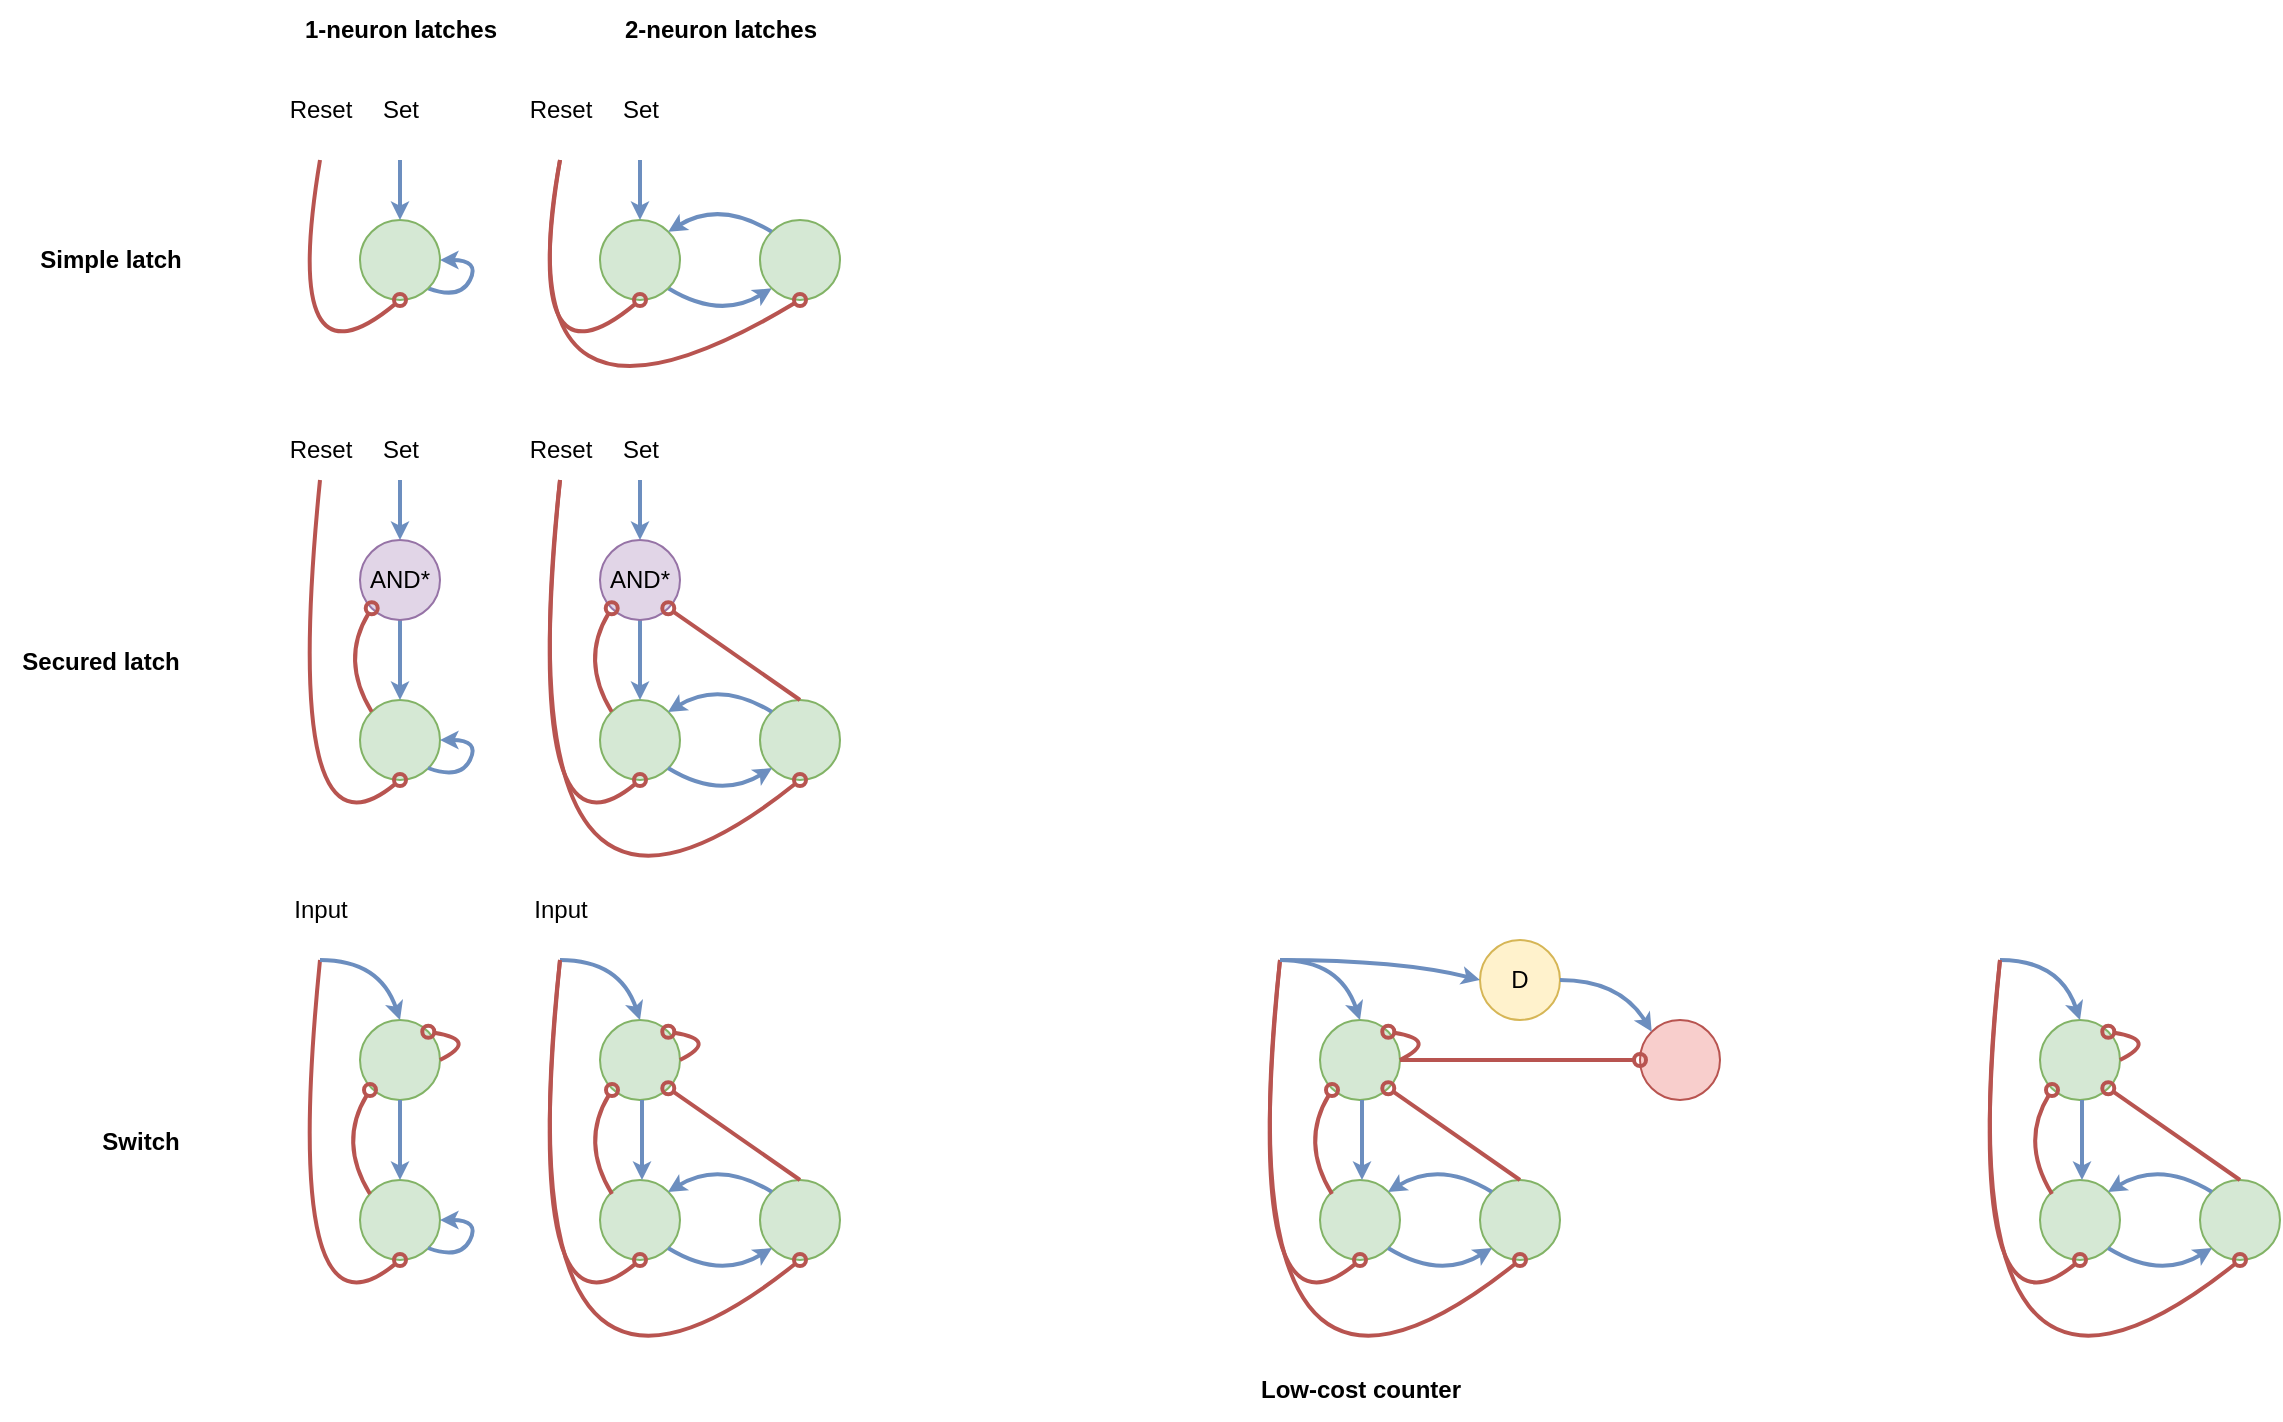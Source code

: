 <mxfile version="21.7.5" type="device">
  <diagram name="Página-1" id="0Dwf-jbBqa057_mnbpEU">
    <mxGraphModel dx="1816" dy="582" grid="1" gridSize="10" guides="1" tooltips="1" connect="1" arrows="1" fold="1" page="1" pageScale="1" pageWidth="827" pageHeight="1169" math="0" shadow="0">
      <root>
        <mxCell id="0" />
        <mxCell id="1" parent="0" />
        <mxCell id="NbS3_ZISwpHFExzpMKtS-15" style="edgeStyle=none;orthogonalLoop=1;jettySize=auto;html=1;fontSize=17;startArrow=none;startFill=0;endArrow=classic;endFill=1;endSize=3;strokeColor=#6c8ebf;strokeWidth=2;fillColor=#dae8fc;entryX=1;entryY=0.5;entryDx=0;entryDy=0;exitX=1;exitY=1;exitDx=0;exitDy=0;curved=1;startSize=3;" parent="1" source="NbS3_ZISwpHFExzpMKtS-14" target="NbS3_ZISwpHFExzpMKtS-14" edge="1">
          <mxGeometry relative="1" as="geometry">
            <mxPoint x="180" y="180" as="targetPoint" />
            <mxPoint x="221" y="140" as="sourcePoint" />
            <Array as="points">
              <mxPoint x="170" y="160" />
              <mxPoint x="180" y="140" />
            </Array>
          </mxGeometry>
        </mxCell>
        <mxCell id="NbS3_ZISwpHFExzpMKtS-4" value="1-neuron latches" style="text;html=1;align=center;verticalAlign=middle;resizable=0;points=[];autosize=1;strokeColor=none;fillColor=none;fontStyle=1" parent="1" vertex="1">
          <mxGeometry x="80" y="10" width="120" height="30" as="geometry" />
        </mxCell>
        <mxCell id="NbS3_ZISwpHFExzpMKtS-14" value="" style="ellipse;whiteSpace=wrap;html=1;aspect=fixed;fillColor=#d5e8d4;strokeColor=#82b366;" parent="1" vertex="1">
          <mxGeometry x="120" y="120" width="40" height="40" as="geometry" />
        </mxCell>
        <mxCell id="NbS3_ZISwpHFExzpMKtS-16" style="edgeStyle=none;orthogonalLoop=1;jettySize=auto;html=1;fontSize=17;startArrow=none;startFill=0;endArrow=classic;endFill=1;endSize=3;strokeColor=#6c8ebf;strokeWidth=2;fillColor=#dae8fc;curved=1;startSize=3;entryX=0.5;entryY=0;entryDx=0;entryDy=0;" parent="1" target="NbS3_ZISwpHFExzpMKtS-14" edge="1">
          <mxGeometry relative="1" as="geometry">
            <mxPoint x="100" y="130" as="targetPoint" />
            <mxPoint x="140" y="90" as="sourcePoint" />
          </mxGeometry>
        </mxCell>
        <mxCell id="NbS3_ZISwpHFExzpMKtS-17" value="Simple latch" style="text;html=1;align=center;verticalAlign=middle;resizable=0;points=[];autosize=1;strokeColor=none;fillColor=none;fontStyle=1" parent="1" vertex="1">
          <mxGeometry x="-50" y="125" width="90" height="30" as="geometry" />
        </mxCell>
        <mxCell id="NbS3_ZISwpHFExzpMKtS-18" style="edgeStyle=none;orthogonalLoop=1;jettySize=auto;html=1;fontSize=17;startArrow=none;startFill=0;endArrow=classic;endFill=1;endSize=3;strokeColor=#6c8ebf;strokeWidth=2;fillColor=#dae8fc;entryX=0;entryY=1;entryDx=0;entryDy=0;exitX=1;exitY=1;exitDx=0;exitDy=0;curved=1;startSize=3;" parent="1" source="NbS3_ZISwpHFExzpMKtS-19" target="NbS3_ZISwpHFExzpMKtS-21" edge="1">
          <mxGeometry relative="1" as="geometry">
            <mxPoint x="300" y="180" as="targetPoint" />
            <mxPoint x="341" y="140" as="sourcePoint" />
            <Array as="points">
              <mxPoint x="300" y="170" />
            </Array>
          </mxGeometry>
        </mxCell>
        <mxCell id="NbS3_ZISwpHFExzpMKtS-19" value="" style="ellipse;whiteSpace=wrap;html=1;aspect=fixed;fillColor=#d5e8d4;strokeColor=#82b366;" parent="1" vertex="1">
          <mxGeometry x="240" y="120" width="40" height="40" as="geometry" />
        </mxCell>
        <mxCell id="NbS3_ZISwpHFExzpMKtS-20" style="edgeStyle=none;orthogonalLoop=1;jettySize=auto;html=1;fontSize=17;startArrow=none;startFill=0;endArrow=classic;endFill=1;endSize=3;strokeColor=#6c8ebf;strokeWidth=2;fillColor=#dae8fc;curved=1;startSize=3;entryX=0.5;entryY=0;entryDx=0;entryDy=0;" parent="1" target="NbS3_ZISwpHFExzpMKtS-19" edge="1">
          <mxGeometry relative="1" as="geometry">
            <mxPoint x="220" y="130" as="targetPoint" />
            <mxPoint x="260" y="90" as="sourcePoint" />
          </mxGeometry>
        </mxCell>
        <mxCell id="NbS3_ZISwpHFExzpMKtS-21" value="" style="ellipse;whiteSpace=wrap;html=1;aspect=fixed;fillColor=#d5e8d4;strokeColor=#82b366;" parent="1" vertex="1">
          <mxGeometry x="320" y="120" width="40" height="40" as="geometry" />
        </mxCell>
        <mxCell id="NbS3_ZISwpHFExzpMKtS-22" style="edgeStyle=none;orthogonalLoop=1;jettySize=auto;html=1;fontSize=17;startArrow=none;startFill=0;endArrow=classic;endFill=1;endSize=3;strokeColor=#6c8ebf;strokeWidth=2;fillColor=#dae8fc;entryX=1;entryY=0;entryDx=0;entryDy=0;exitX=0;exitY=0;exitDx=0;exitDy=0;curved=1;startSize=3;" parent="1" source="NbS3_ZISwpHFExzpMKtS-21" target="NbS3_ZISwpHFExzpMKtS-19" edge="1">
          <mxGeometry relative="1" as="geometry">
            <mxPoint x="336" y="164" as="targetPoint" />
            <mxPoint x="284" y="164" as="sourcePoint" />
            <Array as="points">
              <mxPoint x="300" y="110" />
            </Array>
          </mxGeometry>
        </mxCell>
        <mxCell id="NbS3_ZISwpHFExzpMKtS-23" value="2-neuron latches" style="text;html=1;align=center;verticalAlign=middle;resizable=0;points=[];autosize=1;strokeColor=none;fillColor=none;fontStyle=1" parent="1" vertex="1">
          <mxGeometry x="240" y="10" width="120" height="30" as="geometry" />
        </mxCell>
        <mxCell id="NbS3_ZISwpHFExzpMKtS-24" value="Secured latch" style="text;html=1;align=center;verticalAlign=middle;resizable=0;points=[];autosize=1;strokeColor=none;fillColor=none;fontStyle=1" parent="1" vertex="1">
          <mxGeometry x="-60" y="326" width="100" height="30" as="geometry" />
        </mxCell>
        <mxCell id="NbS3_ZISwpHFExzpMKtS-34" value="" style="ellipse;whiteSpace=wrap;html=1;aspect=fixed;fillColor=#d5e8d4;strokeColor=#82b366;" parent="1" vertex="1">
          <mxGeometry x="240" y="360" width="40" height="40" as="geometry" />
        </mxCell>
        <mxCell id="NbS3_ZISwpHFExzpMKtS-35" style="edgeStyle=none;orthogonalLoop=1;jettySize=auto;html=1;fontSize=17;startArrow=none;startFill=0;endArrow=oval;endFill=0;endSize=6;strokeColor=#b85450;strokeWidth=2;fillColor=#f8cecc;curved=1;startSize=3;entryX=0.5;entryY=1;entryDx=0;entryDy=0;" parent="1" target="NbS3_ZISwpHFExzpMKtS-34" edge="1">
          <mxGeometry relative="1" as="geometry">
            <mxPoint x="270" y="290" as="targetPoint" />
            <mxPoint x="220" y="250" as="sourcePoint" />
            <Array as="points">
              <mxPoint x="200" y="450" />
            </Array>
          </mxGeometry>
        </mxCell>
        <mxCell id="NbS3_ZISwpHFExzpMKtS-36" style="edgeStyle=none;orthogonalLoop=1;jettySize=auto;html=1;fontSize=17;startArrow=none;startFill=0;endArrow=classic;endFill=1;endSize=3;strokeColor=#6c8ebf;strokeWidth=2;fillColor=#dae8fc;entryX=0.5;entryY=0;entryDx=0;entryDy=0;exitX=0.5;exitY=1;exitDx=0;exitDy=0;curved=1;startSize=3;" parent="1" source="NbS3_ZISwpHFExzpMKtS-37" target="NbS3_ZISwpHFExzpMKtS-34" edge="1">
          <mxGeometry relative="1" as="geometry">
            <mxPoint x="300" y="340" as="targetPoint" />
            <mxPoint x="341" y="300" as="sourcePoint" />
          </mxGeometry>
        </mxCell>
        <mxCell id="NbS3_ZISwpHFExzpMKtS-37" value="AND*" style="ellipse;whiteSpace=wrap;html=1;aspect=fixed;fillColor=#e1d5e7;strokeColor=#9673a6;" parent="1" vertex="1">
          <mxGeometry x="240" y="280" width="40" height="40" as="geometry" />
        </mxCell>
        <mxCell id="NbS3_ZISwpHFExzpMKtS-38" style="edgeStyle=none;orthogonalLoop=1;jettySize=auto;html=1;fontSize=17;startArrow=none;startFill=0;endArrow=classic;endFill=1;endSize=3;strokeColor=#6c8ebf;strokeWidth=2;fillColor=#dae8fc;curved=1;startSize=3;entryX=0.5;entryY=0;entryDx=0;entryDy=0;" parent="1" target="NbS3_ZISwpHFExzpMKtS-37" edge="1">
          <mxGeometry relative="1" as="geometry">
            <mxPoint x="220" y="290" as="targetPoint" />
            <mxPoint x="260" y="250" as="sourcePoint" />
          </mxGeometry>
        </mxCell>
        <mxCell id="NbS3_ZISwpHFExzpMKtS-39" style="edgeStyle=none;orthogonalLoop=1;jettySize=auto;html=1;fontSize=17;startArrow=none;startFill=0;endArrow=oval;endFill=0;endSize=6;strokeColor=#b85450;strokeWidth=2;fillColor=#f8cecc;curved=1;startSize=3;entryX=0;entryY=1;entryDx=0;entryDy=0;exitX=0;exitY=0;exitDx=0;exitDy=0;" parent="1" source="NbS3_ZISwpHFExzpMKtS-34" target="NbS3_ZISwpHFExzpMKtS-37" edge="1">
          <mxGeometry relative="1" as="geometry">
            <mxPoint x="250" y="390" as="targetPoint" />
            <mxPoint x="270" y="260" as="sourcePoint" />
            <Array as="points">
              <mxPoint x="230" y="340" />
            </Array>
          </mxGeometry>
        </mxCell>
        <mxCell id="NbS3_ZISwpHFExzpMKtS-41" value="Reset" style="text;html=1;align=center;verticalAlign=middle;resizable=0;points=[];autosize=1;strokeColor=none;fillColor=none;" parent="1" vertex="1">
          <mxGeometry x="195" y="220" width="50" height="30" as="geometry" />
        </mxCell>
        <mxCell id="NbS3_ZISwpHFExzpMKtS-42" value="Set" style="text;html=1;align=center;verticalAlign=middle;resizable=0;points=[];autosize=1;strokeColor=none;fillColor=none;" parent="1" vertex="1">
          <mxGeometry x="240" y="220" width="40" height="30" as="geometry" />
        </mxCell>
        <mxCell id="NbS3_ZISwpHFExzpMKtS-43" value="" style="ellipse;whiteSpace=wrap;html=1;aspect=fixed;fillColor=#d5e8d4;strokeColor=#82b366;" parent="1" vertex="1">
          <mxGeometry x="320" y="360" width="40" height="40" as="geometry" />
        </mxCell>
        <mxCell id="NbS3_ZISwpHFExzpMKtS-44" style="edgeStyle=none;orthogonalLoop=1;jettySize=auto;html=1;fontSize=17;startArrow=none;startFill=0;endArrow=classic;endFill=1;endSize=3;strokeColor=#6c8ebf;strokeWidth=2;fillColor=#dae8fc;entryX=0;entryY=1;entryDx=0;entryDy=0;exitX=1;exitY=1;exitDx=0;exitDy=0;curved=1;startSize=3;" parent="1" edge="1">
          <mxGeometry relative="1" as="geometry">
            <mxPoint x="326" y="394" as="targetPoint" />
            <mxPoint x="274" y="394" as="sourcePoint" />
            <Array as="points">
              <mxPoint x="300" y="410" />
            </Array>
          </mxGeometry>
        </mxCell>
        <mxCell id="NbS3_ZISwpHFExzpMKtS-45" style="edgeStyle=none;orthogonalLoop=1;jettySize=auto;html=1;fontSize=17;startArrow=none;startFill=0;endArrow=classic;endFill=1;endSize=3;strokeColor=#6c8ebf;strokeWidth=2;fillColor=#dae8fc;entryX=1;entryY=0;entryDx=0;entryDy=0;exitX=0;exitY=0;exitDx=0;exitDy=0;curved=1;startSize=3;" parent="1" edge="1">
          <mxGeometry relative="1" as="geometry">
            <mxPoint x="274" y="366" as="targetPoint" />
            <mxPoint x="326" y="366" as="sourcePoint" />
            <Array as="points">
              <mxPoint x="300" y="350" />
            </Array>
          </mxGeometry>
        </mxCell>
        <mxCell id="NbS3_ZISwpHFExzpMKtS-46" style="edgeStyle=none;orthogonalLoop=1;jettySize=auto;html=1;fontSize=17;startArrow=none;startFill=0;endArrow=oval;endFill=0;endSize=6;strokeColor=#b85450;strokeWidth=2;fillColor=#f8cecc;curved=1;startSize=3;entryX=0.5;entryY=1;entryDx=0;entryDy=0;" parent="1" target="NbS3_ZISwpHFExzpMKtS-43" edge="1">
          <mxGeometry relative="1" as="geometry">
            <mxPoint x="270" y="410" as="targetPoint" />
            <mxPoint x="220" y="250" as="sourcePoint" />
            <Array as="points">
              <mxPoint x="190" y="520" />
            </Array>
          </mxGeometry>
        </mxCell>
        <mxCell id="NbS3_ZISwpHFExzpMKtS-47" style="edgeStyle=none;orthogonalLoop=1;jettySize=auto;html=1;fontSize=17;startArrow=none;startFill=0;endArrow=oval;endFill=0;endSize=6;strokeColor=#b85450;strokeWidth=2;fillColor=#f8cecc;curved=1;startSize=3;entryX=1;entryY=1;entryDx=0;entryDy=0;exitX=0.5;exitY=0;exitDx=0;exitDy=0;" parent="1" source="NbS3_ZISwpHFExzpMKtS-43" target="NbS3_ZISwpHFExzpMKtS-37" edge="1">
          <mxGeometry relative="1" as="geometry">
            <mxPoint x="256" y="324" as="targetPoint" />
            <mxPoint x="256" y="376" as="sourcePoint" />
          </mxGeometry>
        </mxCell>
        <mxCell id="NbS3_ZISwpHFExzpMKtS-48" value="" style="ellipse;whiteSpace=wrap;html=1;aspect=fixed;fillColor=#d5e8d4;strokeColor=#82b366;" parent="1" vertex="1">
          <mxGeometry x="120" y="360" width="40" height="40" as="geometry" />
        </mxCell>
        <mxCell id="NbS3_ZISwpHFExzpMKtS-49" style="edgeStyle=none;orthogonalLoop=1;jettySize=auto;html=1;fontSize=17;startArrow=none;startFill=0;endArrow=oval;endFill=0;endSize=6;strokeColor=#b85450;strokeWidth=2;fillColor=#f8cecc;curved=1;startSize=3;entryX=0.5;entryY=1;entryDx=0;entryDy=0;" parent="1" target="NbS3_ZISwpHFExzpMKtS-48" edge="1">
          <mxGeometry relative="1" as="geometry">
            <mxPoint x="150" y="290" as="targetPoint" />
            <mxPoint x="100" y="250" as="sourcePoint" />
            <Array as="points">
              <mxPoint x="80" y="450" />
            </Array>
          </mxGeometry>
        </mxCell>
        <mxCell id="NbS3_ZISwpHFExzpMKtS-50" style="edgeStyle=none;orthogonalLoop=1;jettySize=auto;html=1;fontSize=17;startArrow=none;startFill=0;endArrow=classic;endFill=1;endSize=3;strokeColor=#6c8ebf;strokeWidth=2;fillColor=#dae8fc;entryX=0.5;entryY=0;entryDx=0;entryDy=0;exitX=0.5;exitY=1;exitDx=0;exitDy=0;curved=1;startSize=3;" parent="1" source="NbS3_ZISwpHFExzpMKtS-51" target="NbS3_ZISwpHFExzpMKtS-48" edge="1">
          <mxGeometry relative="1" as="geometry">
            <mxPoint x="180" y="340" as="targetPoint" />
            <mxPoint x="221" y="300" as="sourcePoint" />
          </mxGeometry>
        </mxCell>
        <mxCell id="NbS3_ZISwpHFExzpMKtS-51" value="AND*" style="ellipse;whiteSpace=wrap;html=1;aspect=fixed;fillColor=#e1d5e7;strokeColor=#9673a6;" parent="1" vertex="1">
          <mxGeometry x="120" y="280" width="40" height="40" as="geometry" />
        </mxCell>
        <mxCell id="NbS3_ZISwpHFExzpMKtS-52" style="edgeStyle=none;orthogonalLoop=1;jettySize=auto;html=1;fontSize=17;startArrow=none;startFill=0;endArrow=classic;endFill=1;endSize=3;strokeColor=#6c8ebf;strokeWidth=2;fillColor=#dae8fc;curved=1;startSize=3;entryX=0.5;entryY=0;entryDx=0;entryDy=0;" parent="1" target="NbS3_ZISwpHFExzpMKtS-51" edge="1">
          <mxGeometry relative="1" as="geometry">
            <mxPoint x="100" y="290" as="targetPoint" />
            <mxPoint x="140" y="250" as="sourcePoint" />
          </mxGeometry>
        </mxCell>
        <mxCell id="NbS3_ZISwpHFExzpMKtS-53" style="edgeStyle=none;orthogonalLoop=1;jettySize=auto;html=1;fontSize=17;startArrow=none;startFill=0;endArrow=oval;endFill=0;endSize=6;strokeColor=#b85450;strokeWidth=2;fillColor=#f8cecc;curved=1;startSize=3;entryX=0;entryY=1;entryDx=0;entryDy=0;exitX=0;exitY=0;exitDx=0;exitDy=0;" parent="1" source="NbS3_ZISwpHFExzpMKtS-48" target="NbS3_ZISwpHFExzpMKtS-51" edge="1">
          <mxGeometry relative="1" as="geometry">
            <mxPoint x="130" y="390" as="targetPoint" />
            <mxPoint x="150" y="260" as="sourcePoint" />
            <Array as="points">
              <mxPoint x="110" y="340" />
            </Array>
          </mxGeometry>
        </mxCell>
        <mxCell id="NbS3_ZISwpHFExzpMKtS-54" value="Reset" style="text;html=1;align=center;verticalAlign=middle;resizable=0;points=[];autosize=1;strokeColor=none;fillColor=none;" parent="1" vertex="1">
          <mxGeometry x="75" y="220" width="50" height="30" as="geometry" />
        </mxCell>
        <mxCell id="NbS3_ZISwpHFExzpMKtS-55" value="Set" style="text;html=1;align=center;verticalAlign=middle;resizable=0;points=[];autosize=1;strokeColor=none;fillColor=none;" parent="1" vertex="1">
          <mxGeometry x="120" y="220" width="40" height="30" as="geometry" />
        </mxCell>
        <mxCell id="NbS3_ZISwpHFExzpMKtS-58" value="Reset" style="text;html=1;align=center;verticalAlign=middle;resizable=0;points=[];autosize=1;strokeColor=none;fillColor=none;" parent="1" vertex="1">
          <mxGeometry x="195" y="50" width="50" height="30" as="geometry" />
        </mxCell>
        <mxCell id="NbS3_ZISwpHFExzpMKtS-59" value="Set" style="text;html=1;align=center;verticalAlign=middle;resizable=0;points=[];autosize=1;strokeColor=none;fillColor=none;" parent="1" vertex="1">
          <mxGeometry x="240" y="50" width="40" height="30" as="geometry" />
        </mxCell>
        <mxCell id="NbS3_ZISwpHFExzpMKtS-60" value="Reset" style="text;html=1;align=center;verticalAlign=middle;resizable=0;points=[];autosize=1;strokeColor=none;fillColor=none;" parent="1" vertex="1">
          <mxGeometry x="75" y="50" width="50" height="30" as="geometry" />
        </mxCell>
        <mxCell id="NbS3_ZISwpHFExzpMKtS-61" value="Set" style="text;html=1;align=center;verticalAlign=middle;resizable=0;points=[];autosize=1;strokeColor=none;fillColor=none;" parent="1" vertex="1">
          <mxGeometry x="120" y="50" width="40" height="30" as="geometry" />
        </mxCell>
        <mxCell id="NbS3_ZISwpHFExzpMKtS-62" style="edgeStyle=none;orthogonalLoop=1;jettySize=auto;html=1;fontSize=17;startArrow=none;startFill=0;endArrow=oval;endFill=0;endSize=6;strokeColor=#b85450;strokeWidth=2;fillColor=#f8cecc;curved=1;startSize=3;entryX=0.5;entryY=1;entryDx=0;entryDy=0;" parent="1" edge="1">
          <mxGeometry relative="1" as="geometry">
            <mxPoint x="260" y="160" as="targetPoint" />
            <mxPoint x="220" y="90" as="sourcePoint" />
            <Array as="points">
              <mxPoint x="200" y="210" />
            </Array>
          </mxGeometry>
        </mxCell>
        <mxCell id="NbS3_ZISwpHFExzpMKtS-63" style="edgeStyle=none;orthogonalLoop=1;jettySize=auto;html=1;fontSize=17;startArrow=none;startFill=0;endArrow=oval;endFill=0;endSize=6;strokeColor=#b85450;strokeWidth=2;fillColor=#f8cecc;curved=1;startSize=3;entryX=0.5;entryY=1;entryDx=0;entryDy=0;" parent="1" edge="1">
          <mxGeometry relative="1" as="geometry">
            <mxPoint x="340" y="160" as="targetPoint" />
            <mxPoint x="220" y="90" as="sourcePoint" />
            <Array as="points">
              <mxPoint x="190" y="250" />
            </Array>
          </mxGeometry>
        </mxCell>
        <mxCell id="NbS3_ZISwpHFExzpMKtS-64" style="edgeStyle=none;orthogonalLoop=1;jettySize=auto;html=1;fontSize=17;startArrow=none;startFill=0;endArrow=oval;endFill=0;endSize=6;strokeColor=#b85450;strokeWidth=2;fillColor=#f8cecc;curved=1;startSize=3;entryX=0.5;entryY=1;entryDx=0;entryDy=0;" parent="1" edge="1">
          <mxGeometry relative="1" as="geometry">
            <mxPoint x="140" y="160" as="targetPoint" />
            <mxPoint x="100" y="90" as="sourcePoint" />
            <Array as="points">
              <mxPoint x="80" y="210" />
            </Array>
          </mxGeometry>
        </mxCell>
        <mxCell id="NbS3_ZISwpHFExzpMKtS-65" style="edgeStyle=none;orthogonalLoop=1;jettySize=auto;html=1;fontSize=17;startArrow=none;startFill=0;endArrow=classic;endFill=1;endSize=3;strokeColor=#6c8ebf;strokeWidth=2;fillColor=#dae8fc;entryX=1;entryY=0.5;entryDx=0;entryDy=0;exitX=1;exitY=1;exitDx=0;exitDy=0;curved=1;startSize=3;" parent="1" edge="1">
          <mxGeometry relative="1" as="geometry">
            <mxPoint x="160" y="380" as="targetPoint" />
            <mxPoint x="154" y="394" as="sourcePoint" />
            <Array as="points">
              <mxPoint x="170" y="400" />
              <mxPoint x="180" y="380" />
            </Array>
          </mxGeometry>
        </mxCell>
        <mxCell id="NbS3_ZISwpHFExzpMKtS-66" value="" style="ellipse;whiteSpace=wrap;html=1;aspect=fixed;fillColor=#d5e8d4;strokeColor=#82b366;" parent="1" vertex="1">
          <mxGeometry x="120" y="520" width="40" height="40" as="geometry" />
        </mxCell>
        <mxCell id="NbS3_ZISwpHFExzpMKtS-67" value="" style="ellipse;whiteSpace=wrap;html=1;aspect=fixed;fillColor=#d5e8d4;strokeColor=#82b366;" parent="1" vertex="1">
          <mxGeometry x="120" y="600" width="40" height="40" as="geometry" />
        </mxCell>
        <mxCell id="NbS3_ZISwpHFExzpMKtS-68" value="Switch" style="text;html=1;align=center;verticalAlign=middle;resizable=0;points=[];autosize=1;strokeColor=none;fillColor=none;fontStyle=1" parent="1" vertex="1">
          <mxGeometry x="-20" y="566" width="60" height="30" as="geometry" />
        </mxCell>
        <mxCell id="NbS3_ZISwpHFExzpMKtS-69" style="edgeStyle=none;orthogonalLoop=1;jettySize=auto;html=1;fontSize=17;startArrow=none;startFill=0;endArrow=oval;endFill=0;endSize=6;strokeColor=#b85450;strokeWidth=2;fillColor=#f8cecc;curved=1;startSize=3;entryX=0.5;entryY=1;entryDx=0;entryDy=0;" parent="1" edge="1">
          <mxGeometry relative="1" as="geometry">
            <mxPoint x="140" y="640" as="targetPoint" />
            <mxPoint x="100" y="490" as="sourcePoint" />
            <Array as="points">
              <mxPoint x="80" y="690" />
            </Array>
          </mxGeometry>
        </mxCell>
        <mxCell id="NbS3_ZISwpHFExzpMKtS-70" style="edgeStyle=none;orthogonalLoop=1;jettySize=auto;html=1;fontSize=17;startArrow=none;startFill=0;endArrow=classic;endFill=1;endSize=3;strokeColor=#6c8ebf;strokeWidth=2;fillColor=#dae8fc;entryX=0.5;entryY=0;entryDx=0;entryDy=0;curved=1;startSize=3;" parent="1" target="NbS3_ZISwpHFExzpMKtS-66" edge="1">
          <mxGeometry relative="1" as="geometry">
            <mxPoint x="150" y="370" as="targetPoint" />
            <mxPoint x="100" y="490" as="sourcePoint" />
            <Array as="points">
              <mxPoint x="130" y="490" />
            </Array>
          </mxGeometry>
        </mxCell>
        <mxCell id="NbS3_ZISwpHFExzpMKtS-71" value="Input" style="text;html=1;align=center;verticalAlign=middle;resizable=0;points=[];autosize=1;strokeColor=none;fillColor=none;" parent="1" vertex="1">
          <mxGeometry x="75" y="450" width="50" height="30" as="geometry" />
        </mxCell>
        <mxCell id="NbS3_ZISwpHFExzpMKtS-75" style="edgeStyle=none;orthogonalLoop=1;jettySize=auto;html=1;fontSize=17;startArrow=none;startFill=0;endArrow=oval;endFill=0;endSize=6;strokeColor=#b85450;strokeWidth=2;fillColor=#f8cecc;entryX=1;entryY=0;entryDx=0;entryDy=0;curved=1;startSize=3;exitX=1;exitY=0.5;exitDx=0;exitDy=0;" parent="1" source="NbS3_ZISwpHFExzpMKtS-66" target="NbS3_ZISwpHFExzpMKtS-66" edge="1">
          <mxGeometry relative="1" as="geometry">
            <mxPoint x="164" y="564" as="targetPoint" />
            <mxPoint x="164" y="616" as="sourcePoint" />
            <Array as="points">
              <mxPoint x="180" y="530" />
            </Array>
          </mxGeometry>
        </mxCell>
        <mxCell id="NbS3_ZISwpHFExzpMKtS-100" value="" style="ellipse;whiteSpace=wrap;html=1;aspect=fixed;fillColor=#d5e8d4;strokeColor=#82b366;" parent="1" vertex="1">
          <mxGeometry x="240" y="520" width="40" height="40" as="geometry" />
        </mxCell>
        <mxCell id="NbS3_ZISwpHFExzpMKtS-101" value="" style="ellipse;whiteSpace=wrap;html=1;aspect=fixed;fillColor=#d5e8d4;strokeColor=#82b366;" parent="1" vertex="1">
          <mxGeometry x="240" y="600" width="40" height="40" as="geometry" />
        </mxCell>
        <mxCell id="NbS3_ZISwpHFExzpMKtS-102" style="edgeStyle=none;orthogonalLoop=1;jettySize=auto;html=1;fontSize=17;startArrow=none;startFill=0;endArrow=oval;endFill=0;endSize=6;strokeColor=#b85450;strokeWidth=2;fillColor=#f8cecc;curved=1;startSize=3;entryX=0.5;entryY=1;entryDx=0;entryDy=0;" parent="1" edge="1">
          <mxGeometry relative="1" as="geometry">
            <mxPoint x="260" y="640" as="targetPoint" />
            <mxPoint x="220" y="490" as="sourcePoint" />
            <Array as="points">
              <mxPoint x="200" y="690" />
            </Array>
          </mxGeometry>
        </mxCell>
        <mxCell id="NbS3_ZISwpHFExzpMKtS-103" style="edgeStyle=none;orthogonalLoop=1;jettySize=auto;html=1;fontSize=17;startArrow=none;startFill=0;endArrow=classic;endFill=1;endSize=3;strokeColor=#6c8ebf;strokeWidth=2;fillColor=#dae8fc;entryX=0.5;entryY=0;entryDx=0;entryDy=0;curved=1;startSize=3;" parent="1" target="NbS3_ZISwpHFExzpMKtS-100" edge="1">
          <mxGeometry relative="1" as="geometry">
            <mxPoint x="270" y="370" as="targetPoint" />
            <mxPoint x="220" y="490" as="sourcePoint" />
            <Array as="points">
              <mxPoint x="250" y="490" />
            </Array>
          </mxGeometry>
        </mxCell>
        <mxCell id="NbS3_ZISwpHFExzpMKtS-104" value="Input" style="text;html=1;align=center;verticalAlign=middle;resizable=0;points=[];autosize=1;strokeColor=none;fillColor=none;" parent="1" vertex="1">
          <mxGeometry x="195" y="450" width="50" height="30" as="geometry" />
        </mxCell>
        <mxCell id="NbS3_ZISwpHFExzpMKtS-107" style="edgeStyle=none;orthogonalLoop=1;jettySize=auto;html=1;fontSize=17;startArrow=none;startFill=0;endArrow=oval;endFill=0;endSize=6;strokeColor=#b85450;strokeWidth=2;fillColor=#f8cecc;entryX=1;entryY=0;entryDx=0;entryDy=0;curved=1;startSize=3;exitX=1;exitY=0.5;exitDx=0;exitDy=0;" parent="1" source="NbS3_ZISwpHFExzpMKtS-100" target="NbS3_ZISwpHFExzpMKtS-100" edge="1">
          <mxGeometry relative="1" as="geometry">
            <mxPoint x="284" y="564" as="targetPoint" />
            <mxPoint x="284" y="616" as="sourcePoint" />
            <Array as="points">
              <mxPoint x="300" y="530" />
            </Array>
          </mxGeometry>
        </mxCell>
        <mxCell id="NbS3_ZISwpHFExzpMKtS-109" value="" style="ellipse;whiteSpace=wrap;html=1;aspect=fixed;fillColor=#d5e8d4;strokeColor=#82b366;" parent="1" vertex="1">
          <mxGeometry x="320" y="600" width="40" height="40" as="geometry" />
        </mxCell>
        <mxCell id="NbS3_ZISwpHFExzpMKtS-110" style="edgeStyle=none;orthogonalLoop=1;jettySize=auto;html=1;fontSize=17;startArrow=none;startFill=0;endArrow=classic;endFill=1;endSize=3;strokeColor=#6c8ebf;strokeWidth=2;fillColor=#dae8fc;entryX=0;entryY=1;entryDx=0;entryDy=0;exitX=1;exitY=1;exitDx=0;exitDy=0;curved=1;startSize=3;" parent="1" edge="1">
          <mxGeometry relative="1" as="geometry">
            <mxPoint x="326" y="634" as="targetPoint" />
            <mxPoint x="274" y="634" as="sourcePoint" />
            <Array as="points">
              <mxPoint x="300" y="650" />
            </Array>
          </mxGeometry>
        </mxCell>
        <mxCell id="NbS3_ZISwpHFExzpMKtS-111" style="edgeStyle=none;orthogonalLoop=1;jettySize=auto;html=1;fontSize=17;startArrow=none;startFill=0;endArrow=classic;endFill=1;endSize=3;strokeColor=#6c8ebf;strokeWidth=2;fillColor=#dae8fc;entryX=1;entryY=0;entryDx=0;entryDy=0;exitX=0;exitY=0;exitDx=0;exitDy=0;curved=1;startSize=3;" parent="1" edge="1">
          <mxGeometry relative="1" as="geometry">
            <mxPoint x="274" y="606" as="targetPoint" />
            <mxPoint x="326" y="606" as="sourcePoint" />
            <Array as="points">
              <mxPoint x="300" y="590" />
            </Array>
          </mxGeometry>
        </mxCell>
        <mxCell id="NbS3_ZISwpHFExzpMKtS-113" style="edgeStyle=none;orthogonalLoop=1;jettySize=auto;html=1;fontSize=17;startArrow=none;startFill=0;endArrow=oval;endFill=0;endSize=6;strokeColor=#b85450;strokeWidth=2;fillColor=#f8cecc;curved=1;startSize=3;entryX=0.5;entryY=1;entryDx=0;entryDy=0;" parent="1" edge="1">
          <mxGeometry relative="1" as="geometry">
            <mxPoint x="340" y="640" as="targetPoint" />
            <mxPoint x="220" y="490" as="sourcePoint" />
            <Array as="points">
              <mxPoint x="190" y="760" />
            </Array>
          </mxGeometry>
        </mxCell>
        <mxCell id="NbS3_ZISwpHFExzpMKtS-115" style="edgeStyle=none;orthogonalLoop=1;jettySize=auto;html=1;fontSize=17;startArrow=none;startFill=0;endArrow=oval;endFill=0;endSize=6;strokeColor=#b85450;strokeWidth=2;fillColor=#f8cecc;curved=1;startSize=3;exitX=0.5;exitY=0;exitDx=0;exitDy=0;entryX=1;entryY=1;entryDx=0;entryDy=0;" parent="1" source="NbS3_ZISwpHFExzpMKtS-109" target="NbS3_ZISwpHFExzpMKtS-100" edge="1">
          <mxGeometry relative="1" as="geometry">
            <mxPoint x="280" y="555" as="targetPoint" />
            <mxPoint x="340" y="605" as="sourcePoint" />
          </mxGeometry>
        </mxCell>
        <mxCell id="58-XvPD9zAgrkOpVNwXc-1" style="edgeStyle=none;orthogonalLoop=1;jettySize=auto;html=1;fontSize=17;startArrow=none;startFill=0;endArrow=classic;endFill=1;endSize=3;strokeColor=#6c8ebf;strokeWidth=2;fillColor=#dae8fc;entryX=0.5;entryY=0;entryDx=0;entryDy=0;curved=1;startSize=3;exitX=0.5;exitY=1;exitDx=0;exitDy=0;" parent="1" source="NbS3_ZISwpHFExzpMKtS-66" target="NbS3_ZISwpHFExzpMKtS-67" edge="1">
          <mxGeometry relative="1" as="geometry">
            <mxPoint x="150" y="530" as="targetPoint" />
            <mxPoint x="110" y="500" as="sourcePoint" />
          </mxGeometry>
        </mxCell>
        <mxCell id="58-XvPD9zAgrkOpVNwXc-2" style="edgeStyle=none;orthogonalLoop=1;jettySize=auto;html=1;fontSize=17;startArrow=none;startFill=0;endArrow=oval;endFill=0;endSize=6;strokeColor=#b85450;strokeWidth=2;fillColor=#f8cecc;curved=1;startSize=3;entryX=0;entryY=1;entryDx=0;entryDy=0;exitX=0;exitY=0;exitDx=0;exitDy=0;" parent="1" edge="1">
          <mxGeometry relative="1" as="geometry">
            <mxPoint x="125" y="555" as="targetPoint" />
            <mxPoint x="125" y="607" as="sourcePoint" />
            <Array as="points">
              <mxPoint x="109" y="581" />
            </Array>
          </mxGeometry>
        </mxCell>
        <mxCell id="58-XvPD9zAgrkOpVNwXc-3" style="edgeStyle=none;orthogonalLoop=1;jettySize=auto;html=1;fontSize=17;startArrow=none;startFill=0;endArrow=classic;endFill=1;endSize=3;strokeColor=#6c8ebf;strokeWidth=2;fillColor=#dae8fc;entryX=0.5;entryY=0;entryDx=0;entryDy=0;curved=1;startSize=3;exitX=0.5;exitY=1;exitDx=0;exitDy=0;" parent="1" edge="1">
          <mxGeometry relative="1" as="geometry">
            <mxPoint x="261" y="600" as="targetPoint" />
            <mxPoint x="261" y="560" as="sourcePoint" />
          </mxGeometry>
        </mxCell>
        <mxCell id="58-XvPD9zAgrkOpVNwXc-4" style="edgeStyle=none;orthogonalLoop=1;jettySize=auto;html=1;fontSize=17;startArrow=none;startFill=0;endArrow=oval;endFill=0;endSize=6;strokeColor=#b85450;strokeWidth=2;fillColor=#f8cecc;curved=1;startSize=3;entryX=0;entryY=1;entryDx=0;entryDy=0;exitX=0;exitY=0;exitDx=0;exitDy=0;" parent="1" edge="1">
          <mxGeometry relative="1" as="geometry">
            <mxPoint x="246" y="555" as="targetPoint" />
            <mxPoint x="246" y="607" as="sourcePoint" />
            <Array as="points">
              <mxPoint x="230" y="581" />
            </Array>
          </mxGeometry>
        </mxCell>
        <mxCell id="58-XvPD9zAgrkOpVNwXc-5" style="edgeStyle=none;orthogonalLoop=1;jettySize=auto;html=1;fontSize=17;startArrow=none;startFill=0;endArrow=classic;endFill=1;endSize=3;strokeColor=#6c8ebf;strokeWidth=2;fillColor=#dae8fc;entryX=1;entryY=0.5;entryDx=0;entryDy=0;exitX=1;exitY=1;exitDx=0;exitDy=0;curved=1;startSize=3;" parent="1" edge="1">
          <mxGeometry relative="1" as="geometry">
            <mxPoint x="160" y="620" as="targetPoint" />
            <mxPoint x="154" y="634" as="sourcePoint" />
            <Array as="points">
              <mxPoint x="170" y="640" />
              <mxPoint x="180" y="620" />
            </Array>
          </mxGeometry>
        </mxCell>
        <mxCell id="xseH3WpRIVT7cUCqra8l-2" value="Low-cost counter" style="text;html=1;align=center;verticalAlign=middle;resizable=0;points=[];autosize=1;strokeColor=none;fillColor=none;fontStyle=1" vertex="1" parent="1">
          <mxGeometry x="560" y="690" width="120" height="30" as="geometry" />
        </mxCell>
        <mxCell id="xseH3WpRIVT7cUCqra8l-25" value="" style="ellipse;whiteSpace=wrap;html=1;aspect=fixed;fillColor=#d5e8d4;strokeColor=#82b366;" vertex="1" parent="1">
          <mxGeometry x="600" y="520" width="40" height="40" as="geometry" />
        </mxCell>
        <mxCell id="xseH3WpRIVT7cUCqra8l-26" value="" style="ellipse;whiteSpace=wrap;html=1;aspect=fixed;fillColor=#d5e8d4;strokeColor=#82b366;" vertex="1" parent="1">
          <mxGeometry x="600" y="600" width="40" height="40" as="geometry" />
        </mxCell>
        <mxCell id="xseH3WpRIVT7cUCqra8l-27" style="edgeStyle=none;orthogonalLoop=1;jettySize=auto;html=1;fontSize=17;startArrow=none;startFill=0;endArrow=oval;endFill=0;endSize=6;strokeColor=#b85450;strokeWidth=2;fillColor=#f8cecc;curved=1;startSize=3;entryX=0.5;entryY=1;entryDx=0;entryDy=0;" edge="1" parent="1">
          <mxGeometry relative="1" as="geometry">
            <mxPoint x="620" y="640" as="targetPoint" />
            <mxPoint x="580" y="490" as="sourcePoint" />
            <Array as="points">
              <mxPoint x="560" y="690" />
            </Array>
          </mxGeometry>
        </mxCell>
        <mxCell id="xseH3WpRIVT7cUCqra8l-28" style="edgeStyle=none;orthogonalLoop=1;jettySize=auto;html=1;fontSize=17;startArrow=none;startFill=0;endArrow=classic;endFill=1;endSize=3;strokeColor=#6c8ebf;strokeWidth=2;fillColor=#dae8fc;entryX=0.5;entryY=0;entryDx=0;entryDy=0;curved=1;startSize=3;" edge="1" parent="1" target="xseH3WpRIVT7cUCqra8l-25">
          <mxGeometry relative="1" as="geometry">
            <mxPoint x="630" y="370" as="targetPoint" />
            <mxPoint x="580" y="490" as="sourcePoint" />
            <Array as="points">
              <mxPoint x="610" y="490" />
            </Array>
          </mxGeometry>
        </mxCell>
        <mxCell id="xseH3WpRIVT7cUCqra8l-30" style="edgeStyle=none;orthogonalLoop=1;jettySize=auto;html=1;fontSize=17;startArrow=none;startFill=0;endArrow=oval;endFill=0;endSize=6;strokeColor=#b85450;strokeWidth=2;fillColor=#f8cecc;entryX=1;entryY=0;entryDx=0;entryDy=0;curved=1;startSize=3;exitX=1;exitY=0.5;exitDx=0;exitDy=0;" edge="1" parent="1" source="xseH3WpRIVT7cUCqra8l-25" target="xseH3WpRIVT7cUCqra8l-25">
          <mxGeometry relative="1" as="geometry">
            <mxPoint x="644" y="564" as="targetPoint" />
            <mxPoint x="644" y="616" as="sourcePoint" />
            <Array as="points">
              <mxPoint x="660" y="530" />
            </Array>
          </mxGeometry>
        </mxCell>
        <mxCell id="xseH3WpRIVT7cUCqra8l-31" value="" style="ellipse;whiteSpace=wrap;html=1;aspect=fixed;fillColor=#d5e8d4;strokeColor=#82b366;" vertex="1" parent="1">
          <mxGeometry x="680" y="600" width="40" height="40" as="geometry" />
        </mxCell>
        <mxCell id="xseH3WpRIVT7cUCqra8l-32" style="edgeStyle=none;orthogonalLoop=1;jettySize=auto;html=1;fontSize=17;startArrow=none;startFill=0;endArrow=classic;endFill=1;endSize=3;strokeColor=#6c8ebf;strokeWidth=2;fillColor=#dae8fc;entryX=0;entryY=1;entryDx=0;entryDy=0;exitX=1;exitY=1;exitDx=0;exitDy=0;curved=1;startSize=3;" edge="1" parent="1">
          <mxGeometry relative="1" as="geometry">
            <mxPoint x="686" y="634" as="targetPoint" />
            <mxPoint x="634" y="634" as="sourcePoint" />
            <Array as="points">
              <mxPoint x="660" y="650" />
            </Array>
          </mxGeometry>
        </mxCell>
        <mxCell id="xseH3WpRIVT7cUCqra8l-33" style="edgeStyle=none;orthogonalLoop=1;jettySize=auto;html=1;fontSize=17;startArrow=none;startFill=0;endArrow=classic;endFill=1;endSize=3;strokeColor=#6c8ebf;strokeWidth=2;fillColor=#dae8fc;entryX=1;entryY=0;entryDx=0;entryDy=0;exitX=0;exitY=0;exitDx=0;exitDy=0;curved=1;startSize=3;" edge="1" parent="1">
          <mxGeometry relative="1" as="geometry">
            <mxPoint x="634" y="606" as="targetPoint" />
            <mxPoint x="686" y="606" as="sourcePoint" />
            <Array as="points">
              <mxPoint x="660" y="590" />
            </Array>
          </mxGeometry>
        </mxCell>
        <mxCell id="xseH3WpRIVT7cUCqra8l-34" style="edgeStyle=none;orthogonalLoop=1;jettySize=auto;html=1;fontSize=17;startArrow=none;startFill=0;endArrow=oval;endFill=0;endSize=6;strokeColor=#b85450;strokeWidth=2;fillColor=#f8cecc;curved=1;startSize=3;entryX=0.5;entryY=1;entryDx=0;entryDy=0;" edge="1" parent="1">
          <mxGeometry relative="1" as="geometry">
            <mxPoint x="700" y="640" as="targetPoint" />
            <mxPoint x="580" y="490" as="sourcePoint" />
            <Array as="points">
              <mxPoint x="550" y="760" />
            </Array>
          </mxGeometry>
        </mxCell>
        <mxCell id="xseH3WpRIVT7cUCqra8l-35" style="edgeStyle=none;orthogonalLoop=1;jettySize=auto;html=1;fontSize=17;startArrow=none;startFill=0;endArrow=oval;endFill=0;endSize=6;strokeColor=#b85450;strokeWidth=2;fillColor=#f8cecc;curved=1;startSize=3;exitX=0.5;exitY=0;exitDx=0;exitDy=0;entryX=1;entryY=1;entryDx=0;entryDy=0;" edge="1" parent="1" source="xseH3WpRIVT7cUCqra8l-31" target="xseH3WpRIVT7cUCqra8l-25">
          <mxGeometry relative="1" as="geometry">
            <mxPoint x="640" y="555" as="targetPoint" />
            <mxPoint x="700" y="605" as="sourcePoint" />
          </mxGeometry>
        </mxCell>
        <mxCell id="xseH3WpRIVT7cUCqra8l-36" style="edgeStyle=none;orthogonalLoop=1;jettySize=auto;html=1;fontSize=17;startArrow=none;startFill=0;endArrow=classic;endFill=1;endSize=3;strokeColor=#6c8ebf;strokeWidth=2;fillColor=#dae8fc;entryX=0.5;entryY=0;entryDx=0;entryDy=0;curved=1;startSize=3;exitX=0.5;exitY=1;exitDx=0;exitDy=0;" edge="1" parent="1">
          <mxGeometry relative="1" as="geometry">
            <mxPoint x="621" y="600" as="targetPoint" />
            <mxPoint x="621" y="560" as="sourcePoint" />
          </mxGeometry>
        </mxCell>
        <mxCell id="xseH3WpRIVT7cUCqra8l-37" style="edgeStyle=none;orthogonalLoop=1;jettySize=auto;html=1;fontSize=17;startArrow=none;startFill=0;endArrow=oval;endFill=0;endSize=6;strokeColor=#b85450;strokeWidth=2;fillColor=#f8cecc;curved=1;startSize=3;entryX=0;entryY=1;entryDx=0;entryDy=0;exitX=0;exitY=0;exitDx=0;exitDy=0;" edge="1" parent="1">
          <mxGeometry relative="1" as="geometry">
            <mxPoint x="606" y="555" as="targetPoint" />
            <mxPoint x="606" y="607" as="sourcePoint" />
            <Array as="points">
              <mxPoint x="590" y="581" />
            </Array>
          </mxGeometry>
        </mxCell>
        <mxCell id="xseH3WpRIVT7cUCqra8l-38" value="" style="ellipse;whiteSpace=wrap;html=1;aspect=fixed;fillColor=#d5e8d4;strokeColor=#82b366;" vertex="1" parent="1">
          <mxGeometry x="960" y="520" width="40" height="40" as="geometry" />
        </mxCell>
        <mxCell id="xseH3WpRIVT7cUCqra8l-39" value="" style="ellipse;whiteSpace=wrap;html=1;aspect=fixed;fillColor=#d5e8d4;strokeColor=#82b366;" vertex="1" parent="1">
          <mxGeometry x="960" y="600" width="40" height="40" as="geometry" />
        </mxCell>
        <mxCell id="xseH3WpRIVT7cUCqra8l-40" style="edgeStyle=none;orthogonalLoop=1;jettySize=auto;html=1;fontSize=17;startArrow=none;startFill=0;endArrow=oval;endFill=0;endSize=6;strokeColor=#b85450;strokeWidth=2;fillColor=#f8cecc;curved=1;startSize=3;entryX=0.5;entryY=1;entryDx=0;entryDy=0;" edge="1" parent="1">
          <mxGeometry relative="1" as="geometry">
            <mxPoint x="980" y="640" as="targetPoint" />
            <mxPoint x="940" y="490" as="sourcePoint" />
            <Array as="points">
              <mxPoint x="920" y="690" />
            </Array>
          </mxGeometry>
        </mxCell>
        <mxCell id="xseH3WpRIVT7cUCqra8l-41" style="edgeStyle=none;orthogonalLoop=1;jettySize=auto;html=1;fontSize=17;startArrow=none;startFill=0;endArrow=classic;endFill=1;endSize=3;strokeColor=#6c8ebf;strokeWidth=2;fillColor=#dae8fc;entryX=0.5;entryY=0;entryDx=0;entryDy=0;curved=1;startSize=3;" edge="1" parent="1" target="xseH3WpRIVT7cUCqra8l-38">
          <mxGeometry relative="1" as="geometry">
            <mxPoint x="990" y="370" as="targetPoint" />
            <mxPoint x="940" y="490" as="sourcePoint" />
            <Array as="points">
              <mxPoint x="970" y="490" />
            </Array>
          </mxGeometry>
        </mxCell>
        <mxCell id="xseH3WpRIVT7cUCqra8l-42" style="edgeStyle=none;orthogonalLoop=1;jettySize=auto;html=1;fontSize=17;startArrow=none;startFill=0;endArrow=oval;endFill=0;endSize=6;strokeColor=#b85450;strokeWidth=2;fillColor=#f8cecc;entryX=1;entryY=0;entryDx=0;entryDy=0;curved=1;startSize=3;exitX=1;exitY=0.5;exitDx=0;exitDy=0;" edge="1" parent="1" source="xseH3WpRIVT7cUCqra8l-38" target="xseH3WpRIVT7cUCqra8l-38">
          <mxGeometry relative="1" as="geometry">
            <mxPoint x="1004" y="564" as="targetPoint" />
            <mxPoint x="1004" y="616" as="sourcePoint" />
            <Array as="points">
              <mxPoint x="1020" y="530" />
            </Array>
          </mxGeometry>
        </mxCell>
        <mxCell id="xseH3WpRIVT7cUCqra8l-43" value="" style="ellipse;whiteSpace=wrap;html=1;aspect=fixed;fillColor=#d5e8d4;strokeColor=#82b366;" vertex="1" parent="1">
          <mxGeometry x="1040" y="600" width="40" height="40" as="geometry" />
        </mxCell>
        <mxCell id="xseH3WpRIVT7cUCqra8l-44" style="edgeStyle=none;orthogonalLoop=1;jettySize=auto;html=1;fontSize=17;startArrow=none;startFill=0;endArrow=classic;endFill=1;endSize=3;strokeColor=#6c8ebf;strokeWidth=2;fillColor=#dae8fc;entryX=0;entryY=1;entryDx=0;entryDy=0;exitX=1;exitY=1;exitDx=0;exitDy=0;curved=1;startSize=3;" edge="1" parent="1">
          <mxGeometry relative="1" as="geometry">
            <mxPoint x="1046" y="634" as="targetPoint" />
            <mxPoint x="994" y="634" as="sourcePoint" />
            <Array as="points">
              <mxPoint x="1020" y="650" />
            </Array>
          </mxGeometry>
        </mxCell>
        <mxCell id="xseH3WpRIVT7cUCqra8l-45" style="edgeStyle=none;orthogonalLoop=1;jettySize=auto;html=1;fontSize=17;startArrow=none;startFill=0;endArrow=classic;endFill=1;endSize=3;strokeColor=#6c8ebf;strokeWidth=2;fillColor=#dae8fc;entryX=1;entryY=0;entryDx=0;entryDy=0;exitX=0;exitY=0;exitDx=0;exitDy=0;curved=1;startSize=3;" edge="1" parent="1">
          <mxGeometry relative="1" as="geometry">
            <mxPoint x="994" y="606" as="targetPoint" />
            <mxPoint x="1046" y="606" as="sourcePoint" />
            <Array as="points">
              <mxPoint x="1020" y="590" />
            </Array>
          </mxGeometry>
        </mxCell>
        <mxCell id="xseH3WpRIVT7cUCqra8l-46" style="edgeStyle=none;orthogonalLoop=1;jettySize=auto;html=1;fontSize=17;startArrow=none;startFill=0;endArrow=oval;endFill=0;endSize=6;strokeColor=#b85450;strokeWidth=2;fillColor=#f8cecc;curved=1;startSize=3;entryX=0.5;entryY=1;entryDx=0;entryDy=0;" edge="1" parent="1">
          <mxGeometry relative="1" as="geometry">
            <mxPoint x="1060" y="640" as="targetPoint" />
            <mxPoint x="940" y="490" as="sourcePoint" />
            <Array as="points">
              <mxPoint x="910" y="760" />
            </Array>
          </mxGeometry>
        </mxCell>
        <mxCell id="xseH3WpRIVT7cUCqra8l-47" style="edgeStyle=none;orthogonalLoop=1;jettySize=auto;html=1;fontSize=17;startArrow=none;startFill=0;endArrow=oval;endFill=0;endSize=6;strokeColor=#b85450;strokeWidth=2;fillColor=#f8cecc;curved=1;startSize=3;exitX=0.5;exitY=0;exitDx=0;exitDy=0;entryX=1;entryY=1;entryDx=0;entryDy=0;" edge="1" parent="1" source="xseH3WpRIVT7cUCqra8l-43" target="xseH3WpRIVT7cUCqra8l-38">
          <mxGeometry relative="1" as="geometry">
            <mxPoint x="1000" y="555" as="targetPoint" />
            <mxPoint x="1060" y="605" as="sourcePoint" />
          </mxGeometry>
        </mxCell>
        <mxCell id="xseH3WpRIVT7cUCqra8l-48" style="edgeStyle=none;orthogonalLoop=1;jettySize=auto;html=1;fontSize=17;startArrow=none;startFill=0;endArrow=classic;endFill=1;endSize=3;strokeColor=#6c8ebf;strokeWidth=2;fillColor=#dae8fc;entryX=0.5;entryY=0;entryDx=0;entryDy=0;curved=1;startSize=3;exitX=0.5;exitY=1;exitDx=0;exitDy=0;" edge="1" parent="1">
          <mxGeometry relative="1" as="geometry">
            <mxPoint x="981" y="600" as="targetPoint" />
            <mxPoint x="981" y="560" as="sourcePoint" />
          </mxGeometry>
        </mxCell>
        <mxCell id="xseH3WpRIVT7cUCqra8l-49" style="edgeStyle=none;orthogonalLoop=1;jettySize=auto;html=1;fontSize=17;startArrow=none;startFill=0;endArrow=oval;endFill=0;endSize=6;strokeColor=#b85450;strokeWidth=2;fillColor=#f8cecc;curved=1;startSize=3;entryX=0;entryY=1;entryDx=0;entryDy=0;exitX=0;exitY=0;exitDx=0;exitDy=0;" edge="1" parent="1">
          <mxGeometry relative="1" as="geometry">
            <mxPoint x="966" y="555" as="targetPoint" />
            <mxPoint x="966" y="607" as="sourcePoint" />
            <Array as="points">
              <mxPoint x="950" y="581" />
            </Array>
          </mxGeometry>
        </mxCell>
        <mxCell id="xseH3WpRIVT7cUCqra8l-50" value="" style="ellipse;whiteSpace=wrap;html=1;aspect=fixed;fillColor=#f8cecc;strokeColor=#b85450;" vertex="1" parent="1">
          <mxGeometry x="760" y="520" width="40" height="40" as="geometry" />
        </mxCell>
        <mxCell id="xseH3WpRIVT7cUCqra8l-54" value="D" style="ellipse;whiteSpace=wrap;html=1;aspect=fixed;fillColor=#fff2cc;strokeColor=#d6b656;" vertex="1" parent="1">
          <mxGeometry x="680" y="480" width="40" height="40" as="geometry" />
        </mxCell>
        <mxCell id="xseH3WpRIVT7cUCqra8l-55" style="edgeStyle=none;orthogonalLoop=1;jettySize=auto;html=1;fontSize=17;startArrow=none;startFill=0;endArrow=classic;endFill=1;endSize=3;strokeColor=#6c8ebf;strokeWidth=2;fillColor=#dae8fc;entryX=0;entryY=0.5;entryDx=0;entryDy=0;curved=1;startSize=3;" edge="1" parent="1" target="xseH3WpRIVT7cUCqra8l-54">
          <mxGeometry relative="1" as="geometry">
            <mxPoint x="630" y="530" as="targetPoint" />
            <mxPoint x="580" y="490" as="sourcePoint" />
            <Array as="points">
              <mxPoint x="640" y="490" />
            </Array>
          </mxGeometry>
        </mxCell>
        <mxCell id="xseH3WpRIVT7cUCqra8l-56" style="edgeStyle=none;orthogonalLoop=1;jettySize=auto;html=1;fontSize=17;startArrow=none;startFill=0;endArrow=classic;endFill=1;endSize=3;strokeColor=#6c8ebf;strokeWidth=2;fillColor=#dae8fc;entryX=0;entryY=0;entryDx=0;entryDy=0;curved=1;startSize=3;exitX=1;exitY=0.5;exitDx=0;exitDy=0;" edge="1" parent="1" source="xseH3WpRIVT7cUCqra8l-54" target="xseH3WpRIVT7cUCqra8l-50">
          <mxGeometry relative="1" as="geometry">
            <mxPoint x="690" y="510" as="targetPoint" />
            <mxPoint x="750" y="500" as="sourcePoint" />
            <Array as="points">
              <mxPoint x="750" y="500" />
            </Array>
          </mxGeometry>
        </mxCell>
        <mxCell id="xseH3WpRIVT7cUCqra8l-57" style="edgeStyle=none;orthogonalLoop=1;jettySize=auto;html=1;fontSize=17;startArrow=none;startFill=0;endArrow=oval;endFill=0;endSize=6;strokeColor=#b85450;strokeWidth=2;fillColor=#f8cecc;entryX=0;entryY=0.5;entryDx=0;entryDy=0;curved=1;startSize=3;exitX=1;exitY=0.5;exitDx=0;exitDy=0;" edge="1" parent="1" source="xseH3WpRIVT7cUCqra8l-25" target="xseH3WpRIVT7cUCqra8l-50">
          <mxGeometry relative="1" as="geometry">
            <mxPoint x="644" y="536" as="targetPoint" />
            <mxPoint x="650" y="550" as="sourcePoint" />
          </mxGeometry>
        </mxCell>
      </root>
    </mxGraphModel>
  </diagram>
</mxfile>
